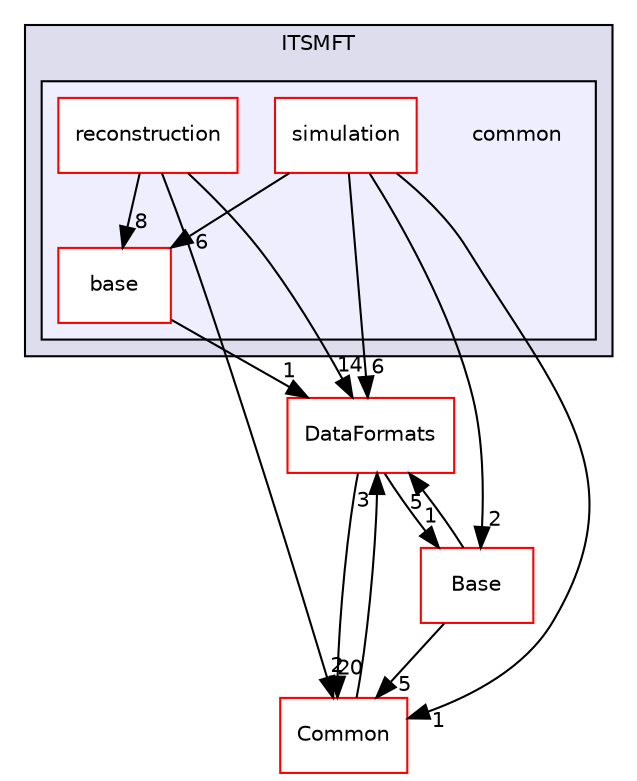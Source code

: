 digraph "/home/travis/build/AliceO2Group/AliceO2/Detectors/ITSMFT/common" {
  bgcolor=transparent;
  compound=true
  node [ fontsize="10", fontname="Helvetica"];
  edge [ labelfontsize="10", labelfontname="Helvetica"];
  subgraph clusterdir_1306292b77b40360479b729ac9ee7efe {
    graph [ bgcolor="#ddddee", pencolor="black", label="ITSMFT" fontname="Helvetica", fontsize="10", URL="dir_1306292b77b40360479b729ac9ee7efe.html"]
  subgraph clusterdir_85bf31a2e8d306e7598ffcb73f8df6bf {
    graph [ bgcolor="#eeeeff", pencolor="black", label="" URL="dir_85bf31a2e8d306e7598ffcb73f8df6bf.html"];
    dir_85bf31a2e8d306e7598ffcb73f8df6bf [shape=plaintext label="common"];
    dir_7c9998090bca7c4aa89c05dd66fe73f5 [shape=box label="base" color="red" fillcolor="white" style="filled" URL="dir_7c9998090bca7c4aa89c05dd66fe73f5.html"];
    dir_2174d8cbbd82d5c404dd04814f845a3a [shape=box label="reconstruction" color="red" fillcolor="white" style="filled" URL="dir_2174d8cbbd82d5c404dd04814f845a3a.html"];
    dir_948e043a2a9c0d8c3d26178da976c005 [shape=box label="simulation" color="red" fillcolor="white" style="filled" URL="dir_948e043a2a9c0d8c3d26178da976c005.html"];
  }
  }
  dir_4ab6b4cc6a7edbff49100e9123df213f [shape=box label="Common" color="red" URL="dir_4ab6b4cc6a7edbff49100e9123df213f.html"];
  dir_37c90836491b695b472bf98d1be8336b [shape=box label="Base" color="red" URL="dir_37c90836491b695b472bf98d1be8336b.html"];
  dir_2171f7ec022c5423887b07c69b2f5b48 [shape=box label="DataFormats" color="red" URL="dir_2171f7ec022c5423887b07c69b2f5b48.html"];
  dir_2174d8cbbd82d5c404dd04814f845a3a->dir_4ab6b4cc6a7edbff49100e9123df213f [headlabel="2", labeldistance=1.5 headhref="dir_000270_000016.html"];
  dir_2174d8cbbd82d5c404dd04814f845a3a->dir_7c9998090bca7c4aa89c05dd66fe73f5 [headlabel="8", labeldistance=1.5 headhref="dir_000270_000220.html"];
  dir_2174d8cbbd82d5c404dd04814f845a3a->dir_2171f7ec022c5423887b07c69b2f5b48 [headlabel="14", labeldistance=1.5 headhref="dir_000270_000056.html"];
  dir_4ab6b4cc6a7edbff49100e9123df213f->dir_2171f7ec022c5423887b07c69b2f5b48 [headlabel="3", labeldistance=1.5 headhref="dir_000016_000056.html"];
  dir_37c90836491b695b472bf98d1be8336b->dir_4ab6b4cc6a7edbff49100e9123df213f [headlabel="5", labeldistance=1.5 headhref="dir_000158_000016.html"];
  dir_37c90836491b695b472bf98d1be8336b->dir_2171f7ec022c5423887b07c69b2f5b48 [headlabel="5", labeldistance=1.5 headhref="dir_000158_000056.html"];
  dir_7c9998090bca7c4aa89c05dd66fe73f5->dir_2171f7ec022c5423887b07c69b2f5b48 [headlabel="1", labeldistance=1.5 headhref="dir_000220_000056.html"];
  dir_948e043a2a9c0d8c3d26178da976c005->dir_4ab6b4cc6a7edbff49100e9123df213f [headlabel="1", labeldistance=1.5 headhref="dir_000235_000016.html"];
  dir_948e043a2a9c0d8c3d26178da976c005->dir_37c90836491b695b472bf98d1be8336b [headlabel="2", labeldistance=1.5 headhref="dir_000235_000158.html"];
  dir_948e043a2a9c0d8c3d26178da976c005->dir_7c9998090bca7c4aa89c05dd66fe73f5 [headlabel="6", labeldistance=1.5 headhref="dir_000235_000220.html"];
  dir_948e043a2a9c0d8c3d26178da976c005->dir_2171f7ec022c5423887b07c69b2f5b48 [headlabel="6", labeldistance=1.5 headhref="dir_000235_000056.html"];
  dir_2171f7ec022c5423887b07c69b2f5b48->dir_4ab6b4cc6a7edbff49100e9123df213f [headlabel="20", labeldistance=1.5 headhref="dir_000056_000016.html"];
  dir_2171f7ec022c5423887b07c69b2f5b48->dir_37c90836491b695b472bf98d1be8336b [headlabel="1", labeldistance=1.5 headhref="dir_000056_000158.html"];
}
